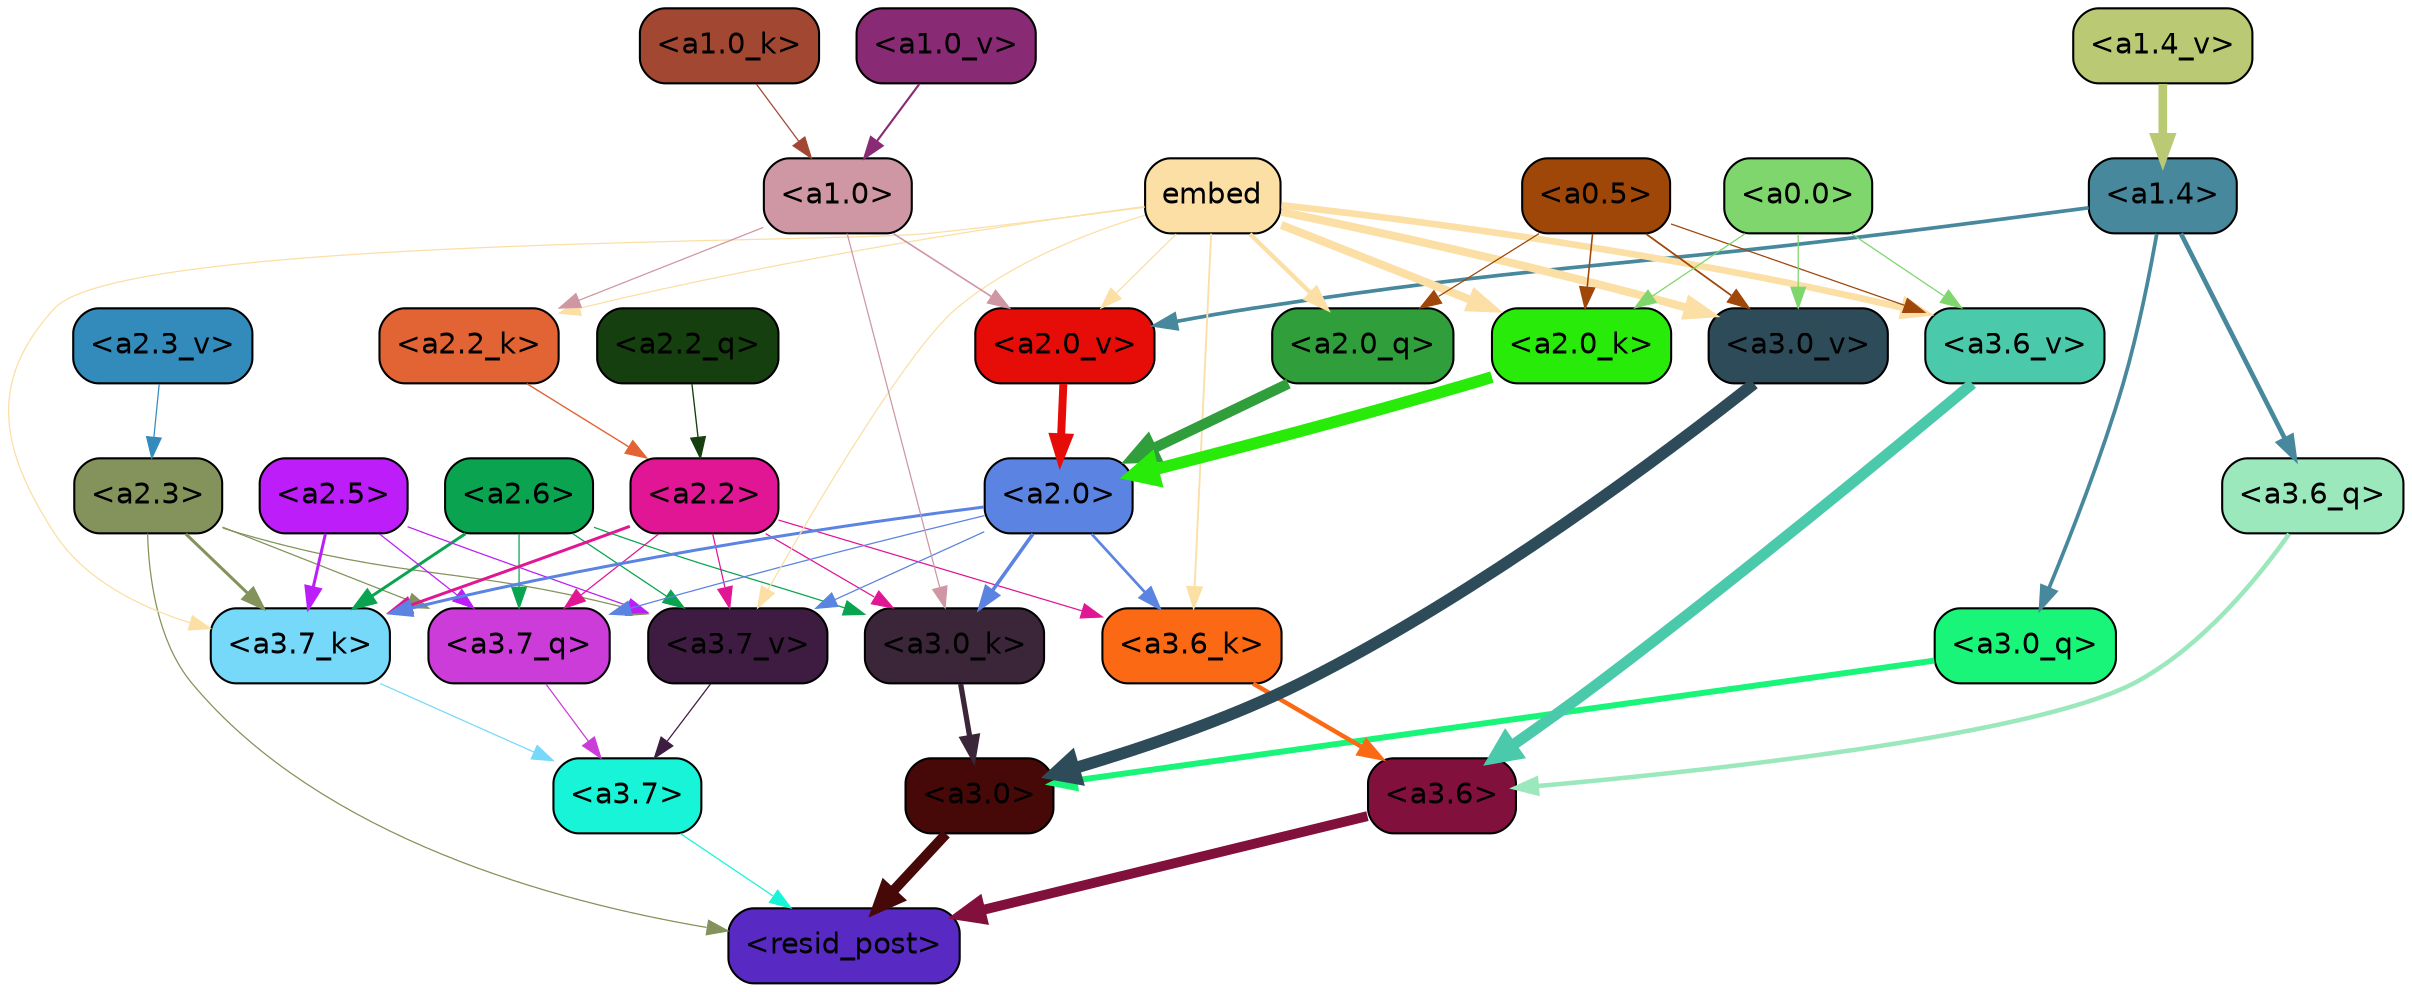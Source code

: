 strict digraph "" {
	graph [bgcolor=transparent,
		layout=dot,
		overlap=false,
		splines=true
	];
	"<a3.7>"	[color=black,
		fillcolor="#18f4d7",
		fontname=Helvetica,
		shape=box,
		style="filled, rounded"];
	"<resid_post>"	[color=black,
		fillcolor="#592ac3",
		fontname=Helvetica,
		shape=box,
		style="filled, rounded"];
	"<a3.7>" -> "<resid_post>"	[color="#18f4d7",
		penwidth=0.6];
	"<a3.6>"	[color=black,
		fillcolor="#82103c",
		fontname=Helvetica,
		shape=box,
		style="filled, rounded"];
	"<a3.6>" -> "<resid_post>"	[color="#82103c",
		penwidth=4.746312499046326];
	"<a3.0>"	[color=black,
		fillcolor="#470808",
		fontname=Helvetica,
		shape=box,
		style="filled, rounded"];
	"<a3.0>" -> "<resid_post>"	[color="#470808",
		penwidth=4.896343111991882];
	"<a2.3>"	[color=black,
		fillcolor="#83935b",
		fontname=Helvetica,
		shape=box,
		style="filled, rounded"];
	"<a2.3>" -> "<resid_post>"	[color="#83935b",
		penwidth=0.6];
	"<a3.7_q>"	[color=black,
		fillcolor="#cb3cd9",
		fontname=Helvetica,
		shape=box,
		style="filled, rounded"];
	"<a2.3>" -> "<a3.7_q>"	[color="#83935b",
		penwidth=0.6];
	"<a3.7_k>"	[color=black,
		fillcolor="#77d9f9",
		fontname=Helvetica,
		shape=box,
		style="filled, rounded"];
	"<a2.3>" -> "<a3.7_k>"	[color="#83935b",
		penwidth=1.467104621231556];
	"<a3.7_v>"	[color=black,
		fillcolor="#3e1c41",
		fontname=Helvetica,
		shape=box,
		style="filled, rounded"];
	"<a2.3>" -> "<a3.7_v>"	[color="#83935b",
		penwidth=0.6];
	"<a3.7_q>" -> "<a3.7>"	[color="#cb3cd9",
		penwidth=0.6];
	"<a3.6_q>"	[color=black,
		fillcolor="#9be8bd",
		fontname=Helvetica,
		shape=box,
		style="filled, rounded"];
	"<a3.6_q>" -> "<a3.6>"	[color="#9be8bd",
		penwidth=2.160832464694977];
	"<a3.0_q>"	[color=black,
		fillcolor="#19f579",
		fontname=Helvetica,
		shape=box,
		style="filled, rounded"];
	"<a3.0_q>" -> "<a3.0>"	[color="#19f579",
		penwidth=2.870753765106201];
	"<a3.7_k>" -> "<a3.7>"	[color="#77d9f9",
		penwidth=0.6];
	"<a3.6_k>"	[color=black,
		fillcolor="#fb6915",
		fontname=Helvetica,
		shape=box,
		style="filled, rounded"];
	"<a3.6_k>" -> "<a3.6>"	[color="#fb6915",
		penwidth=2.13908451795578];
	"<a3.0_k>"	[color=black,
		fillcolor="#3b2538",
		fontname=Helvetica,
		shape=box,
		style="filled, rounded"];
	"<a3.0_k>" -> "<a3.0>"	[color="#3b2538",
		penwidth=2.520303964614868];
	"<a3.7_v>" -> "<a3.7>"	[color="#3e1c41",
		penwidth=0.6];
	"<a3.6_v>"	[color=black,
		fillcolor="#4bcaab",
		fontname=Helvetica,
		shape=box,
		style="filled, rounded"];
	"<a3.6_v>" -> "<a3.6>"	[color="#4bcaab",
		penwidth=5.297133803367615];
	"<a3.0_v>"	[color=black,
		fillcolor="#2d4b59",
		fontname=Helvetica,
		shape=box,
		style="filled, rounded"];
	"<a3.0_v>" -> "<a3.0>"	[color="#2d4b59",
		penwidth=5.680712580680847];
	"<a2.6>"	[color=black,
		fillcolor="#0aa451",
		fontname=Helvetica,
		shape=box,
		style="filled, rounded"];
	"<a2.6>" -> "<a3.7_q>"	[color="#0aa451",
		penwidth=0.6];
	"<a2.6>" -> "<a3.7_k>"	[color="#0aa451",
		penwidth=1.4453159049153328];
	"<a2.6>" -> "<a3.0_k>"	[color="#0aa451",
		penwidth=0.6];
	"<a2.6>" -> "<a3.7_v>"	[color="#0aa451",
		penwidth=0.6];
	"<a2.5>"	[color=black,
		fillcolor="#bc1df9",
		fontname=Helvetica,
		shape=box,
		style="filled, rounded"];
	"<a2.5>" -> "<a3.7_q>"	[color="#bc1df9",
		penwidth=0.6];
	"<a2.5>" -> "<a3.7_k>"	[color="#bc1df9",
		penwidth=1.4526091292500496];
	"<a2.5>" -> "<a3.7_v>"	[color="#bc1df9",
		penwidth=0.6];
	"<a2.2>"	[color=black,
		fillcolor="#e11694",
		fontname=Helvetica,
		shape=box,
		style="filled, rounded"];
	"<a2.2>" -> "<a3.7_q>"	[color="#e11694",
		penwidth=0.6];
	"<a2.2>" -> "<a3.7_k>"	[color="#e11694",
		penwidth=1.4310357049107552];
	"<a2.2>" -> "<a3.6_k>"	[color="#e11694",
		penwidth=0.6];
	"<a2.2>" -> "<a3.0_k>"	[color="#e11694",
		penwidth=0.6];
	"<a2.2>" -> "<a3.7_v>"	[color="#e11694",
		penwidth=0.6];
	"<a2.0>"	[color=black,
		fillcolor="#5b83e1",
		fontname=Helvetica,
		shape=box,
		style="filled, rounded"];
	"<a2.0>" -> "<a3.7_q>"	[color="#5b83e1",
		penwidth=0.6];
	"<a2.0>" -> "<a3.7_k>"	[color="#5b83e1",
		penwidth=1.4314699843525887];
	"<a2.0>" -> "<a3.6_k>"	[color="#5b83e1",
		penwidth=1.2950235605239868];
	"<a2.0>" -> "<a3.0_k>"	[color="#5b83e1",
		penwidth=1.712992787361145];
	"<a2.0>" -> "<a3.7_v>"	[color="#5b83e1",
		penwidth=0.6];
	"<a1.4>"	[color=black,
		fillcolor="#47889d",
		fontname=Helvetica,
		shape=box,
		style="filled, rounded"];
	"<a1.4>" -> "<a3.6_q>"	[color="#47889d",
		penwidth=2.242796540260315];
	"<a1.4>" -> "<a3.0_q>"	[color="#47889d",
		penwidth=1.7808996737003326];
	"<a2.0_v>"	[color=black,
		fillcolor="#e60d08",
		fontname=Helvetica,
		shape=box,
		style="filled, rounded"];
	"<a1.4>" -> "<a2.0_v>"	[color="#47889d",
		penwidth=1.7603429555892944];
	embed	[color=black,
		fillcolor="#fcdfa4",
		fontname=Helvetica,
		shape=box,
		style="filled, rounded"];
	embed -> "<a3.7_k>"	[color="#fcdfa4",
		penwidth=0.6];
	embed -> "<a3.6_k>"	[color="#fcdfa4",
		penwidth=0.891706109046936];
	embed -> "<a3.7_v>"	[color="#fcdfa4",
		penwidth=0.6];
	embed -> "<a3.6_v>"	[color="#fcdfa4",
		penwidth=3.1766927242279053];
	embed -> "<a3.0_v>"	[color="#fcdfa4",
		penwidth=3.9005755856633186];
	"<a2.0_q>"	[color=black,
		fillcolor="#309e3b",
		fontname=Helvetica,
		shape=box,
		style="filled, rounded"];
	embed -> "<a2.0_q>"	[color="#fcdfa4",
		penwidth=2.0810389518737793];
	"<a2.2_k>"	[color=black,
		fillcolor="#e26434",
		fontname=Helvetica,
		shape=box,
		style="filled, rounded"];
	embed -> "<a2.2_k>"	[color="#fcdfa4",
		penwidth=0.6];
	"<a2.0_k>"	[color=black,
		fillcolor="#28eb0a",
		fontname=Helvetica,
		shape=box,
		style="filled, rounded"];
	embed -> "<a2.0_k>"	[color="#fcdfa4",
		penwidth=3.8915770053863525];
	embed -> "<a2.0_v>"	[color="#fcdfa4",
		penwidth=0.6];
	"<a1.0>"	[color=black,
		fillcolor="#cf97a4",
		fontname=Helvetica,
		shape=box,
		style="filled, rounded"];
	"<a1.0>" -> "<a3.0_k>"	[color="#cf97a4",
		penwidth=0.6];
	"<a1.0>" -> "<a2.2_k>"	[color="#cf97a4",
		penwidth=0.6];
	"<a1.0>" -> "<a2.0_v>"	[color="#cf97a4",
		penwidth=0.7897878289222717];
	"<a0.5>"	[color=black,
		fillcolor="#9f4609",
		fontname=Helvetica,
		shape=box,
		style="filled, rounded"];
	"<a0.5>" -> "<a3.6_v>"	[color="#9f4609",
		penwidth=0.6];
	"<a0.5>" -> "<a3.0_v>"	[color="#9f4609",
		penwidth=0.8493617177009583];
	"<a0.5>" -> "<a2.0_q>"	[color="#9f4609",
		penwidth=0.6];
	"<a0.5>" -> "<a2.0_k>"	[color="#9f4609",
		penwidth=0.7482255101203918];
	"<a0.0>"	[color=black,
		fillcolor="#7ed66c",
		fontname=Helvetica,
		shape=box,
		style="filled, rounded"];
	"<a0.0>" -> "<a3.6_v>"	[color="#7ed66c",
		penwidth=0.6];
	"<a0.0>" -> "<a3.0_v>"	[color="#7ed66c",
		penwidth=0.6];
	"<a0.0>" -> "<a2.0_k>"	[color="#7ed66c",
		penwidth=0.6];
	"<a2.2_q>"	[color=black,
		fillcolor="#163f0f",
		fontname=Helvetica,
		shape=box,
		style="filled, rounded"];
	"<a2.2_q>" -> "<a2.2>"	[color="#163f0f",
		penwidth=0.6449352353811264];
	"<a2.0_q>" -> "<a2.0>"	[color="#309e3b",
		penwidth=5.017253503203392];
	"<a2.2_k>" -> "<a2.2>"	[color="#e26434",
		penwidth=0.6690489649772644];
	"<a2.0_k>" -> "<a2.0>"	[color="#28eb0a",
		penwidth=5.656688302755356];
	"<a2.3_v>"	[color=black,
		fillcolor="#338bbc",
		fontname=Helvetica,
		shape=box,
		style="filled, rounded"];
	"<a2.3_v>" -> "<a2.3>"	[color="#338bbc",
		penwidth=0.6];
	"<a2.0_v>" -> "<a2.0>"	[color="#e60d08",
		penwidth=3.8170836865901947];
	"<a1.0_k>"	[color=black,
		fillcolor="#a24731",
		fontname=Helvetica,
		shape=box,
		style="filled, rounded"];
	"<a1.0_k>" -> "<a1.0>"	[color="#a24731",
		penwidth=0.6];
	"<a1.4_v>"	[color=black,
		fillcolor="#bac974",
		fontname=Helvetica,
		shape=box,
		style="filled, rounded"];
	"<a1.4_v>" -> "<a1.4>"	[color="#bac974",
		penwidth=4.140247106552124];
	"<a1.0_v>"	[color=black,
		fillcolor="#892a74",
		fontname=Helvetica,
		shape=box,
		style="filled, rounded"];
	"<a1.0_v>" -> "<a1.0>"	[color="#892a74",
		penwidth=1.020309567451477];
}
